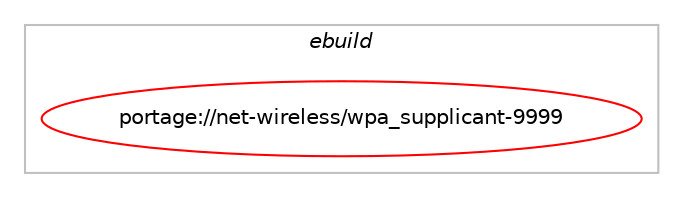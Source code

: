 digraph prolog {

# *************
# Graph options
# *************

newrank=true;
concentrate=true;
compound=true;
graph [rankdir=LR,fontname=Helvetica,fontsize=10,ranksep=1.5];#, ranksep=2.5, nodesep=0.2];
edge  [arrowhead=vee];
node  [fontname=Helvetica,fontsize=10];

# **********
# The ebuild
# **********

subgraph cluster_leftcol {
color=gray;
rank=same;
label=<<i>ebuild</i>>;
id [label="portage://net-wireless/wpa_supplicant-9999", color=red, width=4, href="../net-wireless/wpa_supplicant-9999.svg"];
}

# ****************
# The dependencies
# ****************

subgraph cluster_midcol {
color=gray;
label=<<i>dependencies</i>>;
subgraph cluster_compile {
fillcolor="#eeeeee";
style=filled;
label=<<i>compile</i>>;
# *** BEGIN UNKNOWN DEPENDENCY TYPE (TODO) ***
# id -> use_conditional_group(negative,kernel_linux,portage://net-wireless/wpa_supplicant-9999,[package_dependency(portage://net-wireless/wpa_supplicant-9999,install,no,net-libs,libpcap,none,,[],[])])
# *** END UNKNOWN DEPENDENCY TYPE (TODO) ***

# *** BEGIN UNKNOWN DEPENDENCY TYPE (TODO) ***
# id -> use_conditional_group(negative,libressl,portage://net-wireless/wpa_supplicant-9999,[package_dependency(portage://net-wireless/wpa_supplicant-9999,install,no,dev-libs,openssl,greaterequal,1.0.2k,[slot(0),equal],[use(equal(bindist),none)])])
# *** END UNKNOWN DEPENDENCY TYPE (TODO) ***

# *** BEGIN UNKNOWN DEPENDENCY TYPE (TODO) ***
# id -> use_conditional_group(positive,dbus,portage://net-wireless/wpa_supplicant-9999,[package_dependency(portage://net-wireless/wpa_supplicant-9999,install,no,sys-apps,dbus,none,,[],[])])
# *** END UNKNOWN DEPENDENCY TYPE (TODO) ***

# *** BEGIN UNKNOWN DEPENDENCY TYPE (TODO) ***
# id -> use_conditional_group(positive,kernel_linux,portage://net-wireless/wpa_supplicant-9999,[package_dependency(portage://net-wireless/wpa_supplicant-9999,install,no,dev-libs,libnl,none,,[slot(3)],[]),package_dependency(portage://net-wireless/wpa_supplicant-9999,install,no,net-wireless,crda,none,,[],[]),use_conditional_group(positive,eap-sim,portage://net-wireless/wpa_supplicant-9999,[package_dependency(portage://net-wireless/wpa_supplicant-9999,install,no,sys-apps,pcsc-lite,none,,[],[])])])
# *** END UNKNOWN DEPENDENCY TYPE (TODO) ***

# *** BEGIN UNKNOWN DEPENDENCY TYPE (TODO) ***
# id -> use_conditional_group(positive,libressl,portage://net-wireless/wpa_supplicant-9999,[package_dependency(portage://net-wireless/wpa_supplicant-9999,install,no,dev-libs,libressl,none,,[slot(0),equal],[])])
# *** END UNKNOWN DEPENDENCY TYPE (TODO) ***

# *** BEGIN UNKNOWN DEPENDENCY TYPE (TODO) ***
# id -> use_conditional_group(positive,qt5,portage://net-wireless/wpa_supplicant-9999,[package_dependency(portage://net-wireless/wpa_supplicant-9999,install,no,dev-qt,qtcore,none,,[slot(5)],[]),package_dependency(portage://net-wireless/wpa_supplicant-9999,install,no,dev-qt,qtgui,none,,[slot(5)],[]),package_dependency(portage://net-wireless/wpa_supplicant-9999,install,no,dev-qt,qtsvg,none,,[slot(5)],[]),package_dependency(portage://net-wireless/wpa_supplicant-9999,install,no,dev-qt,qtwidgets,none,,[slot(5)],[])])
# *** END UNKNOWN DEPENDENCY TYPE (TODO) ***

# *** BEGIN UNKNOWN DEPENDENCY TYPE (TODO) ***
# id -> use_conditional_group(positive,readline,portage://net-wireless/wpa_supplicant-9999,[package_dependency(portage://net-wireless/wpa_supplicant-9999,install,no,sys-libs,ncurses,none,,[slot(0),equal],[]),package_dependency(portage://net-wireless/wpa_supplicant-9999,install,no,sys-libs,readline,none,,[slot(0),equal],[])])
# *** END UNKNOWN DEPENDENCY TYPE (TODO) ***

# *** BEGIN UNKNOWN DEPENDENCY TYPE (TODO) ***
# id -> package_dependency(portage://net-wireless/wpa_supplicant-9999,install,no,dev-vcs,git,greaterequal,1.8.2.1,[],[use(enable(curl),none)])
# *** END UNKNOWN DEPENDENCY TYPE (TODO) ***

# *** BEGIN UNKNOWN DEPENDENCY TYPE (TODO) ***
# id -> package_dependency(portage://net-wireless/wpa_supplicant-9999,install,no,virtual,pkgconfig,none,,[],[])
# *** END UNKNOWN DEPENDENCY TYPE (TODO) ***

}
subgraph cluster_compileandrun {
fillcolor="#eeeeee";
style=filled;
label=<<i>compile and run</i>>;
}
subgraph cluster_run {
fillcolor="#eeeeee";
style=filled;
label=<<i>run</i>>;
# *** BEGIN UNKNOWN DEPENDENCY TYPE (TODO) ***
# id -> use_conditional_group(negative,kernel_linux,portage://net-wireless/wpa_supplicant-9999,[package_dependency(portage://net-wireless/wpa_supplicant-9999,run,no,net-libs,libpcap,none,,[],[])])
# *** END UNKNOWN DEPENDENCY TYPE (TODO) ***

# *** BEGIN UNKNOWN DEPENDENCY TYPE (TODO) ***
# id -> use_conditional_group(negative,libressl,portage://net-wireless/wpa_supplicant-9999,[package_dependency(portage://net-wireless/wpa_supplicant-9999,run,no,dev-libs,openssl,greaterequal,1.0.2k,[slot(0),equal],[use(equal(bindist),none)])])
# *** END UNKNOWN DEPENDENCY TYPE (TODO) ***

# *** BEGIN UNKNOWN DEPENDENCY TYPE (TODO) ***
# id -> use_conditional_group(positive,dbus,portage://net-wireless/wpa_supplicant-9999,[package_dependency(portage://net-wireless/wpa_supplicant-9999,run,no,sys-apps,dbus,none,,[],[])])
# *** END UNKNOWN DEPENDENCY TYPE (TODO) ***

# *** BEGIN UNKNOWN DEPENDENCY TYPE (TODO) ***
# id -> use_conditional_group(positive,kernel_linux,portage://net-wireless/wpa_supplicant-9999,[package_dependency(portage://net-wireless/wpa_supplicant-9999,run,no,dev-libs,libnl,none,,[slot(3)],[]),package_dependency(portage://net-wireless/wpa_supplicant-9999,run,no,net-wireless,crda,none,,[],[]),use_conditional_group(positive,eap-sim,portage://net-wireless/wpa_supplicant-9999,[package_dependency(portage://net-wireless/wpa_supplicant-9999,run,no,sys-apps,pcsc-lite,none,,[],[])])])
# *** END UNKNOWN DEPENDENCY TYPE (TODO) ***

# *** BEGIN UNKNOWN DEPENDENCY TYPE (TODO) ***
# id -> use_conditional_group(positive,libressl,portage://net-wireless/wpa_supplicant-9999,[package_dependency(portage://net-wireless/wpa_supplicant-9999,run,no,dev-libs,libressl,none,,[slot(0),equal],[])])
# *** END UNKNOWN DEPENDENCY TYPE (TODO) ***

# *** BEGIN UNKNOWN DEPENDENCY TYPE (TODO) ***
# id -> use_conditional_group(positive,qt5,portage://net-wireless/wpa_supplicant-9999,[package_dependency(portage://net-wireless/wpa_supplicant-9999,run,no,dev-qt,qtcore,none,,[slot(5)],[]),package_dependency(portage://net-wireless/wpa_supplicant-9999,run,no,dev-qt,qtgui,none,,[slot(5)],[]),package_dependency(portage://net-wireless/wpa_supplicant-9999,run,no,dev-qt,qtsvg,none,,[slot(5)],[]),package_dependency(portage://net-wireless/wpa_supplicant-9999,run,no,dev-qt,qtwidgets,none,,[slot(5)],[])])
# *** END UNKNOWN DEPENDENCY TYPE (TODO) ***

# *** BEGIN UNKNOWN DEPENDENCY TYPE (TODO) ***
# id -> use_conditional_group(positive,readline,portage://net-wireless/wpa_supplicant-9999,[package_dependency(portage://net-wireless/wpa_supplicant-9999,run,no,sys-libs,ncurses,none,,[slot(0),equal],[]),package_dependency(portage://net-wireless/wpa_supplicant-9999,run,no,sys-libs,readline,none,,[slot(0),equal],[])])
# *** END UNKNOWN DEPENDENCY TYPE (TODO) ***

# *** BEGIN UNKNOWN DEPENDENCY TYPE (TODO) ***
# id -> use_conditional_group(positive,selinux,portage://net-wireless/wpa_supplicant-9999,[package_dependency(portage://net-wireless/wpa_supplicant-9999,run,no,sec-policy,selinux-networkmanager,none,,[],[])])
# *** END UNKNOWN DEPENDENCY TYPE (TODO) ***

}
}

# **************
# The candidates
# **************

subgraph cluster_choices {
rank=same;
color=gray;
label=<<i>candidates</i>>;

}

}
